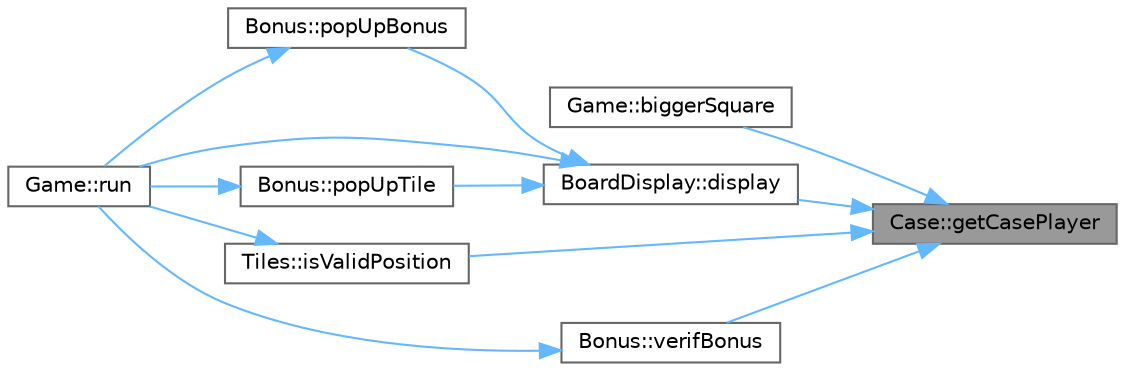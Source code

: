 digraph "Case::getCasePlayer"
{
 // LATEX_PDF_SIZE
  bgcolor="transparent";
  edge [fontname=Helvetica,fontsize=10,labelfontname=Helvetica,labelfontsize=10];
  node [fontname=Helvetica,fontsize=10,shape=box,height=0.2,width=0.4];
  rankdir="RL";
  Node1 [id="Node000001",label="Case::getCasePlayer",height=0.2,width=0.4,color="gray40", fillcolor="grey60", style="filled", fontcolor="black",tooltip="Obtient le joueur associé à la case."];
  Node1 -> Node2 [id="edge12_Node000001_Node000002",dir="back",color="steelblue1",style="solid",tooltip=" "];
  Node2 [id="Node000002",label="Game::biggerSquare",height=0.2,width=0.4,color="grey40", fillcolor="white", style="filled",URL="$class_game.html#a0580ca62e59819ff3acec84f639a589d",tooltip="Calcule la plus grande zone carrée pour un joueur."];
  Node1 -> Node3 [id="edge13_Node000001_Node000003",dir="back",color="steelblue1",style="solid",tooltip=" "];
  Node3 [id="Node000003",label="BoardDisplay::display",height=0.2,width=0.4,color="grey40", fillcolor="white", style="filled",URL="$class_board_display.html#a93fc42cd60bb87aec1bb819821c85bfc",tooltip="Affiche le plateau de jeu."];
  Node3 -> Node4 [id="edge14_Node000003_Node000004",dir="back",color="steelblue1",style="solid",tooltip=" "];
  Node4 [id="Node000004",label="Bonus::popUpBonus",height=0.2,width=0.4,color="grey40", fillcolor="white", style="filled",URL="$class_bonus.html#a87917872ed2a147e237d2a3e13583771",tooltip="Affiche un pop-up de bonus."];
  Node4 -> Node5 [id="edge15_Node000004_Node000005",dir="back",color="steelblue1",style="solid",tooltip=" "];
  Node5 [id="Node000005",label="Game::run",height=0.2,width=0.4,color="grey40", fillcolor="white", style="filled",URL="$class_game.html#a1ab78f5ed0d5ea879157357cf2fb2afa",tooltip="Lance le jeu."];
  Node3 -> Node6 [id="edge16_Node000003_Node000006",dir="back",color="steelblue1",style="solid",tooltip=" "];
  Node6 [id="Node000006",label="Bonus::popUpTile",height=0.2,width=0.4,color="grey40", fillcolor="white", style="filled",URL="$class_bonus.html#a21729c4f04a95a6482671f7ed05b1b9b",tooltip="Affiche un pop-up de tuile."];
  Node6 -> Node5 [id="edge17_Node000006_Node000005",dir="back",color="steelblue1",style="solid",tooltip=" "];
  Node3 -> Node5 [id="edge18_Node000003_Node000005",dir="back",color="steelblue1",style="solid",tooltip=" "];
  Node1 -> Node7 [id="edge19_Node000001_Node000007",dir="back",color="steelblue1",style="solid",tooltip=" "];
  Node7 [id="Node000007",label="Tiles::isValidPosition",height=0.2,width=0.4,color="grey40", fillcolor="white", style="filled",URL="$class_tiles.html#a029bec43814660e044e3b6977d9d378b",tooltip="Vérifie si la position de la tuile est valide."];
  Node7 -> Node5 [id="edge20_Node000007_Node000005",dir="back",color="steelblue1",style="solid",tooltip=" "];
  Node1 -> Node8 [id="edge21_Node000001_Node000008",dir="back",color="steelblue1",style="solid",tooltip=" "];
  Node8 [id="Node000008",label="Bonus::verifBonus",height=0.2,width=0.4,color="grey40", fillcolor="white", style="filled",URL="$class_bonus.html#a176f60f9d3ac9d579f43137f275c5ac7",tooltip="Vérifie les bonus sur le plateau."];
  Node8 -> Node5 [id="edge22_Node000008_Node000005",dir="back",color="steelblue1",style="solid",tooltip=" "];
}
